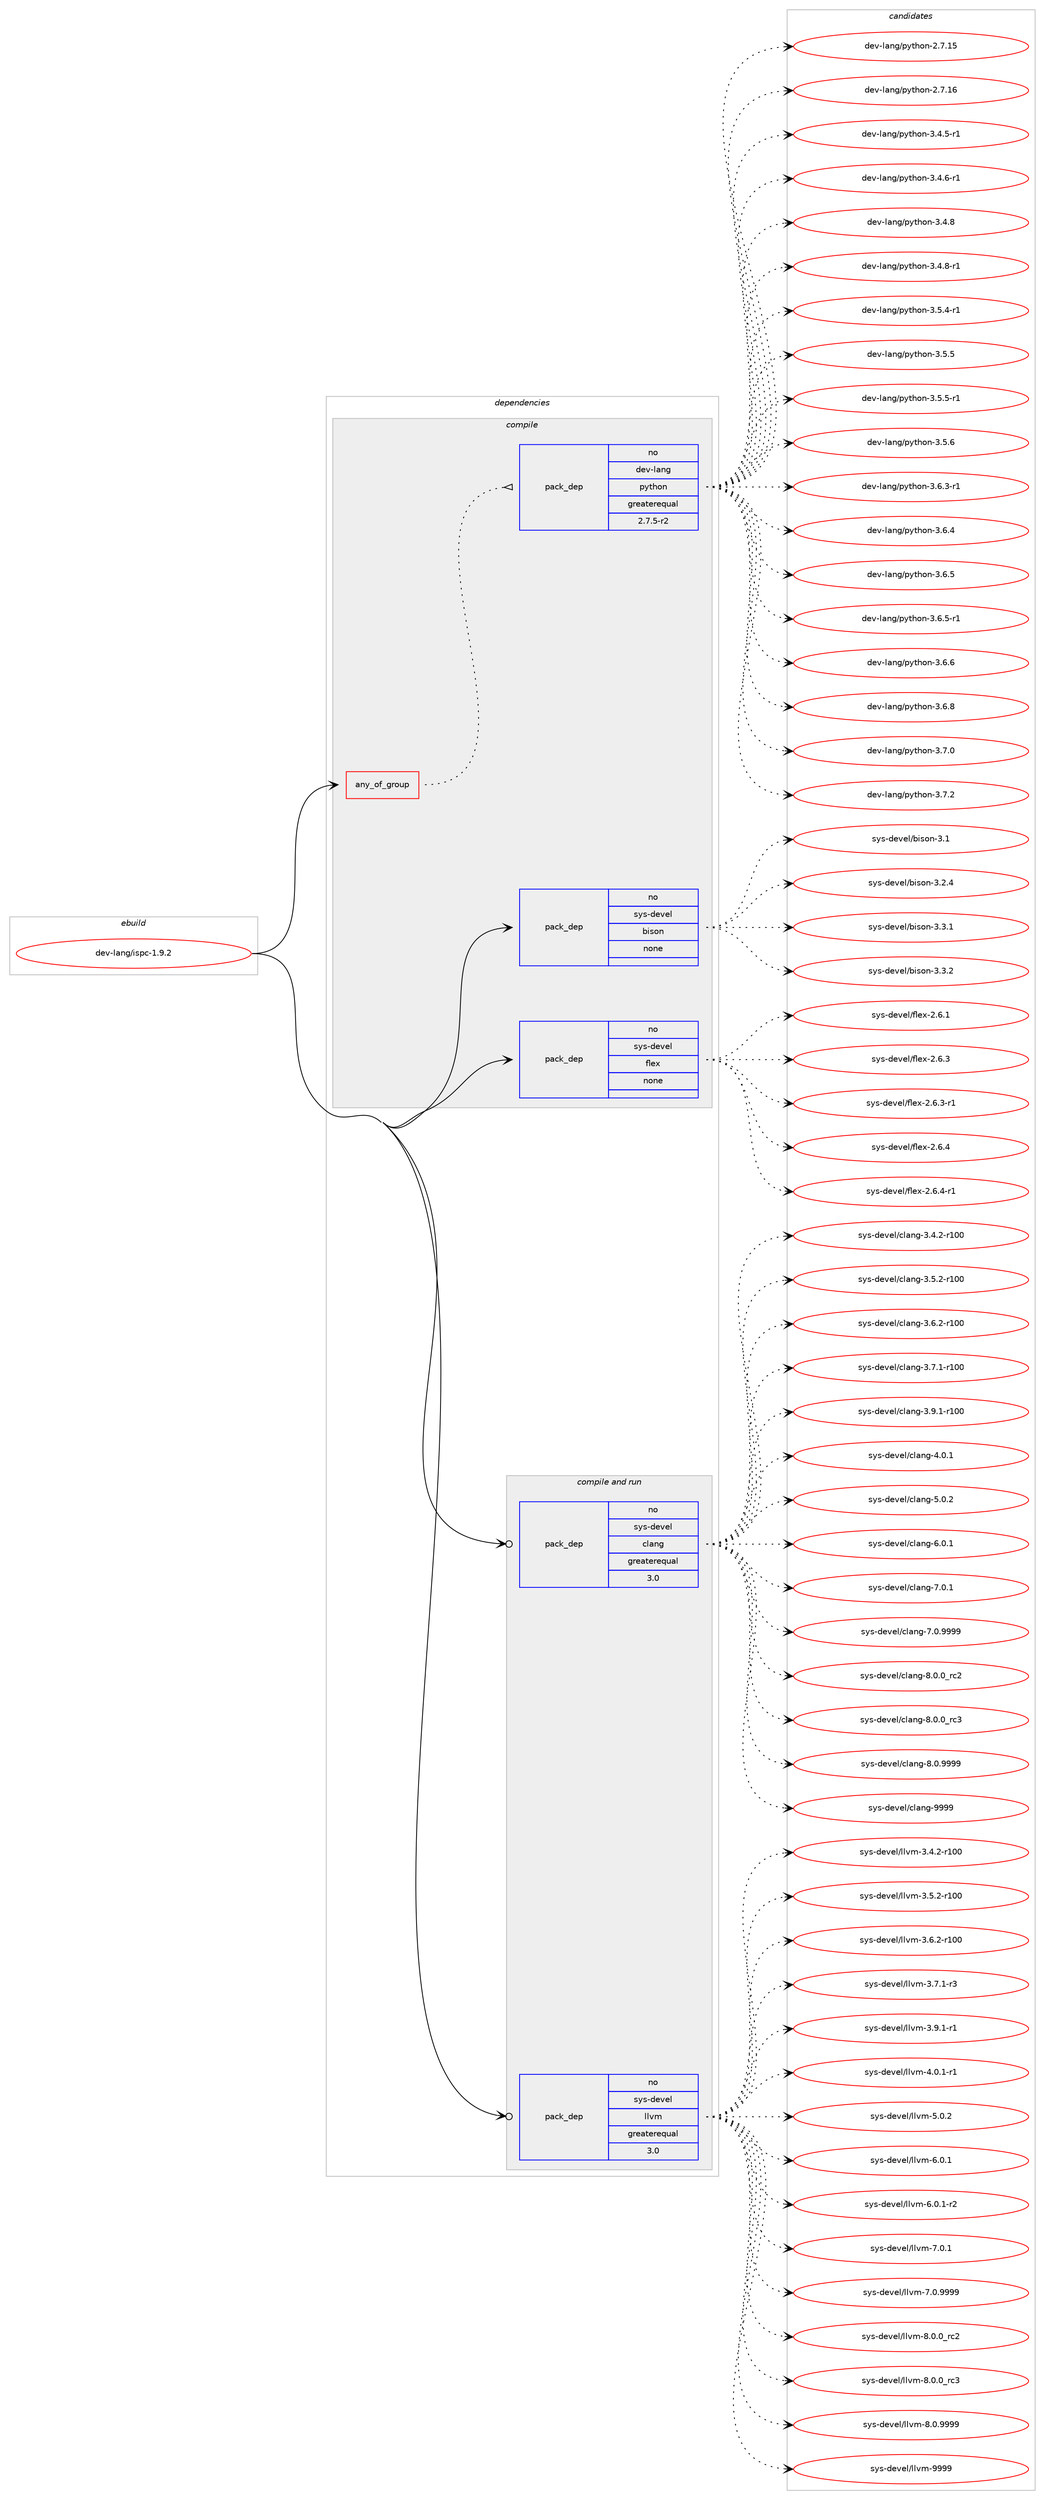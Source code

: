 digraph prolog {

# *************
# Graph options
# *************

newrank=true;
concentrate=true;
compound=true;
graph [rankdir=LR,fontname=Helvetica,fontsize=10,ranksep=1.5];#, ranksep=2.5, nodesep=0.2];
edge  [arrowhead=vee];
node  [fontname=Helvetica,fontsize=10];

# **********
# The ebuild
# **********

subgraph cluster_leftcol {
color=gray;
rank=same;
label=<<i>ebuild</i>>;
id [label="dev-lang/ispc-1.9.2", color=red, width=4, href="../dev-lang/ispc-1.9.2.svg"];
}

# ****************
# The dependencies
# ****************

subgraph cluster_midcol {
color=gray;
label=<<i>dependencies</i>>;
subgraph cluster_compile {
fillcolor="#eeeeee";
style=filled;
label=<<i>compile</i>>;
subgraph any21930 {
dependency1359167 [label=<<TABLE BORDER="0" CELLBORDER="1" CELLSPACING="0" CELLPADDING="4"><TR><TD CELLPADDING="10">any_of_group</TD></TR></TABLE>>, shape=none, color=red];subgraph pack972948 {
dependency1359168 [label=<<TABLE BORDER="0" CELLBORDER="1" CELLSPACING="0" CELLPADDING="4" WIDTH="220"><TR><TD ROWSPAN="6" CELLPADDING="30">pack_dep</TD></TR><TR><TD WIDTH="110">no</TD></TR><TR><TD>dev-lang</TD></TR><TR><TD>python</TD></TR><TR><TD>greaterequal</TD></TR><TR><TD>2.7.5-r2</TD></TR></TABLE>>, shape=none, color=blue];
}
dependency1359167:e -> dependency1359168:w [weight=20,style="dotted",arrowhead="oinv"];
}
id:e -> dependency1359167:w [weight=20,style="solid",arrowhead="vee"];
subgraph pack972949 {
dependency1359169 [label=<<TABLE BORDER="0" CELLBORDER="1" CELLSPACING="0" CELLPADDING="4" WIDTH="220"><TR><TD ROWSPAN="6" CELLPADDING="30">pack_dep</TD></TR><TR><TD WIDTH="110">no</TD></TR><TR><TD>sys-devel</TD></TR><TR><TD>bison</TD></TR><TR><TD>none</TD></TR><TR><TD></TD></TR></TABLE>>, shape=none, color=blue];
}
id:e -> dependency1359169:w [weight=20,style="solid",arrowhead="vee"];
subgraph pack972950 {
dependency1359170 [label=<<TABLE BORDER="0" CELLBORDER="1" CELLSPACING="0" CELLPADDING="4" WIDTH="220"><TR><TD ROWSPAN="6" CELLPADDING="30">pack_dep</TD></TR><TR><TD WIDTH="110">no</TD></TR><TR><TD>sys-devel</TD></TR><TR><TD>flex</TD></TR><TR><TD>none</TD></TR><TR><TD></TD></TR></TABLE>>, shape=none, color=blue];
}
id:e -> dependency1359170:w [weight=20,style="solid",arrowhead="vee"];
}
subgraph cluster_compileandrun {
fillcolor="#eeeeee";
style=filled;
label=<<i>compile and run</i>>;
subgraph pack972951 {
dependency1359171 [label=<<TABLE BORDER="0" CELLBORDER="1" CELLSPACING="0" CELLPADDING="4" WIDTH="220"><TR><TD ROWSPAN="6" CELLPADDING="30">pack_dep</TD></TR><TR><TD WIDTH="110">no</TD></TR><TR><TD>sys-devel</TD></TR><TR><TD>clang</TD></TR><TR><TD>greaterequal</TD></TR><TR><TD>3.0</TD></TR></TABLE>>, shape=none, color=blue];
}
id:e -> dependency1359171:w [weight=20,style="solid",arrowhead="odotvee"];
subgraph pack972952 {
dependency1359172 [label=<<TABLE BORDER="0" CELLBORDER="1" CELLSPACING="0" CELLPADDING="4" WIDTH="220"><TR><TD ROWSPAN="6" CELLPADDING="30">pack_dep</TD></TR><TR><TD WIDTH="110">no</TD></TR><TR><TD>sys-devel</TD></TR><TR><TD>llvm</TD></TR><TR><TD>greaterequal</TD></TR><TR><TD>3.0</TD></TR></TABLE>>, shape=none, color=blue];
}
id:e -> dependency1359172:w [weight=20,style="solid",arrowhead="odotvee"];
}
subgraph cluster_run {
fillcolor="#eeeeee";
style=filled;
label=<<i>run</i>>;
}
}

# **************
# The candidates
# **************

subgraph cluster_choices {
rank=same;
color=gray;
label=<<i>candidates</i>>;

subgraph choice972948 {
color=black;
nodesep=1;
choice10010111845108971101034711212111610411111045504655464953 [label="dev-lang/python-2.7.15", color=red, width=4,href="../dev-lang/python-2.7.15.svg"];
choice10010111845108971101034711212111610411111045504655464954 [label="dev-lang/python-2.7.16", color=red, width=4,href="../dev-lang/python-2.7.16.svg"];
choice1001011184510897110103471121211161041111104551465246534511449 [label="dev-lang/python-3.4.5-r1", color=red, width=4,href="../dev-lang/python-3.4.5-r1.svg"];
choice1001011184510897110103471121211161041111104551465246544511449 [label="dev-lang/python-3.4.6-r1", color=red, width=4,href="../dev-lang/python-3.4.6-r1.svg"];
choice100101118451089711010347112121116104111110455146524656 [label="dev-lang/python-3.4.8", color=red, width=4,href="../dev-lang/python-3.4.8.svg"];
choice1001011184510897110103471121211161041111104551465246564511449 [label="dev-lang/python-3.4.8-r1", color=red, width=4,href="../dev-lang/python-3.4.8-r1.svg"];
choice1001011184510897110103471121211161041111104551465346524511449 [label="dev-lang/python-3.5.4-r1", color=red, width=4,href="../dev-lang/python-3.5.4-r1.svg"];
choice100101118451089711010347112121116104111110455146534653 [label="dev-lang/python-3.5.5", color=red, width=4,href="../dev-lang/python-3.5.5.svg"];
choice1001011184510897110103471121211161041111104551465346534511449 [label="dev-lang/python-3.5.5-r1", color=red, width=4,href="../dev-lang/python-3.5.5-r1.svg"];
choice100101118451089711010347112121116104111110455146534654 [label="dev-lang/python-3.5.6", color=red, width=4,href="../dev-lang/python-3.5.6.svg"];
choice1001011184510897110103471121211161041111104551465446514511449 [label="dev-lang/python-3.6.3-r1", color=red, width=4,href="../dev-lang/python-3.6.3-r1.svg"];
choice100101118451089711010347112121116104111110455146544652 [label="dev-lang/python-3.6.4", color=red, width=4,href="../dev-lang/python-3.6.4.svg"];
choice100101118451089711010347112121116104111110455146544653 [label="dev-lang/python-3.6.5", color=red, width=4,href="../dev-lang/python-3.6.5.svg"];
choice1001011184510897110103471121211161041111104551465446534511449 [label="dev-lang/python-3.6.5-r1", color=red, width=4,href="../dev-lang/python-3.6.5-r1.svg"];
choice100101118451089711010347112121116104111110455146544654 [label="dev-lang/python-3.6.6", color=red, width=4,href="../dev-lang/python-3.6.6.svg"];
choice100101118451089711010347112121116104111110455146544656 [label="dev-lang/python-3.6.8", color=red, width=4,href="../dev-lang/python-3.6.8.svg"];
choice100101118451089711010347112121116104111110455146554648 [label="dev-lang/python-3.7.0", color=red, width=4,href="../dev-lang/python-3.7.0.svg"];
choice100101118451089711010347112121116104111110455146554650 [label="dev-lang/python-3.7.2", color=red, width=4,href="../dev-lang/python-3.7.2.svg"];
dependency1359168:e -> choice10010111845108971101034711212111610411111045504655464953:w [style=dotted,weight="100"];
dependency1359168:e -> choice10010111845108971101034711212111610411111045504655464954:w [style=dotted,weight="100"];
dependency1359168:e -> choice1001011184510897110103471121211161041111104551465246534511449:w [style=dotted,weight="100"];
dependency1359168:e -> choice1001011184510897110103471121211161041111104551465246544511449:w [style=dotted,weight="100"];
dependency1359168:e -> choice100101118451089711010347112121116104111110455146524656:w [style=dotted,weight="100"];
dependency1359168:e -> choice1001011184510897110103471121211161041111104551465246564511449:w [style=dotted,weight="100"];
dependency1359168:e -> choice1001011184510897110103471121211161041111104551465346524511449:w [style=dotted,weight="100"];
dependency1359168:e -> choice100101118451089711010347112121116104111110455146534653:w [style=dotted,weight="100"];
dependency1359168:e -> choice1001011184510897110103471121211161041111104551465346534511449:w [style=dotted,weight="100"];
dependency1359168:e -> choice100101118451089711010347112121116104111110455146534654:w [style=dotted,weight="100"];
dependency1359168:e -> choice1001011184510897110103471121211161041111104551465446514511449:w [style=dotted,weight="100"];
dependency1359168:e -> choice100101118451089711010347112121116104111110455146544652:w [style=dotted,weight="100"];
dependency1359168:e -> choice100101118451089711010347112121116104111110455146544653:w [style=dotted,weight="100"];
dependency1359168:e -> choice1001011184510897110103471121211161041111104551465446534511449:w [style=dotted,weight="100"];
dependency1359168:e -> choice100101118451089711010347112121116104111110455146544654:w [style=dotted,weight="100"];
dependency1359168:e -> choice100101118451089711010347112121116104111110455146544656:w [style=dotted,weight="100"];
dependency1359168:e -> choice100101118451089711010347112121116104111110455146554648:w [style=dotted,weight="100"];
dependency1359168:e -> choice100101118451089711010347112121116104111110455146554650:w [style=dotted,weight="100"];
}
subgraph choice972949 {
color=black;
nodesep=1;
choice11512111545100101118101108479810511511111045514649 [label="sys-devel/bison-3.1", color=red, width=4,href="../sys-devel/bison-3.1.svg"];
choice115121115451001011181011084798105115111110455146504652 [label="sys-devel/bison-3.2.4", color=red, width=4,href="../sys-devel/bison-3.2.4.svg"];
choice115121115451001011181011084798105115111110455146514649 [label="sys-devel/bison-3.3.1", color=red, width=4,href="../sys-devel/bison-3.3.1.svg"];
choice115121115451001011181011084798105115111110455146514650 [label="sys-devel/bison-3.3.2", color=red, width=4,href="../sys-devel/bison-3.3.2.svg"];
dependency1359169:e -> choice11512111545100101118101108479810511511111045514649:w [style=dotted,weight="100"];
dependency1359169:e -> choice115121115451001011181011084798105115111110455146504652:w [style=dotted,weight="100"];
dependency1359169:e -> choice115121115451001011181011084798105115111110455146514649:w [style=dotted,weight="100"];
dependency1359169:e -> choice115121115451001011181011084798105115111110455146514650:w [style=dotted,weight="100"];
}
subgraph choice972950 {
color=black;
nodesep=1;
choice1151211154510010111810110847102108101120455046544649 [label="sys-devel/flex-2.6.1", color=red, width=4,href="../sys-devel/flex-2.6.1.svg"];
choice1151211154510010111810110847102108101120455046544651 [label="sys-devel/flex-2.6.3", color=red, width=4,href="../sys-devel/flex-2.6.3.svg"];
choice11512111545100101118101108471021081011204550465446514511449 [label="sys-devel/flex-2.6.3-r1", color=red, width=4,href="../sys-devel/flex-2.6.3-r1.svg"];
choice1151211154510010111810110847102108101120455046544652 [label="sys-devel/flex-2.6.4", color=red, width=4,href="../sys-devel/flex-2.6.4.svg"];
choice11512111545100101118101108471021081011204550465446524511449 [label="sys-devel/flex-2.6.4-r1", color=red, width=4,href="../sys-devel/flex-2.6.4-r1.svg"];
dependency1359170:e -> choice1151211154510010111810110847102108101120455046544649:w [style=dotted,weight="100"];
dependency1359170:e -> choice1151211154510010111810110847102108101120455046544651:w [style=dotted,weight="100"];
dependency1359170:e -> choice11512111545100101118101108471021081011204550465446514511449:w [style=dotted,weight="100"];
dependency1359170:e -> choice1151211154510010111810110847102108101120455046544652:w [style=dotted,weight="100"];
dependency1359170:e -> choice11512111545100101118101108471021081011204550465446524511449:w [style=dotted,weight="100"];
}
subgraph choice972951 {
color=black;
nodesep=1;
choice1151211154510010111810110847991089711010345514652465045114494848 [label="sys-devel/clang-3.4.2-r100", color=red, width=4,href="../sys-devel/clang-3.4.2-r100.svg"];
choice1151211154510010111810110847991089711010345514653465045114494848 [label="sys-devel/clang-3.5.2-r100", color=red, width=4,href="../sys-devel/clang-3.5.2-r100.svg"];
choice1151211154510010111810110847991089711010345514654465045114494848 [label="sys-devel/clang-3.6.2-r100", color=red, width=4,href="../sys-devel/clang-3.6.2-r100.svg"];
choice1151211154510010111810110847991089711010345514655464945114494848 [label="sys-devel/clang-3.7.1-r100", color=red, width=4,href="../sys-devel/clang-3.7.1-r100.svg"];
choice1151211154510010111810110847991089711010345514657464945114494848 [label="sys-devel/clang-3.9.1-r100", color=red, width=4,href="../sys-devel/clang-3.9.1-r100.svg"];
choice11512111545100101118101108479910897110103455246484649 [label="sys-devel/clang-4.0.1", color=red, width=4,href="../sys-devel/clang-4.0.1.svg"];
choice11512111545100101118101108479910897110103455346484650 [label="sys-devel/clang-5.0.2", color=red, width=4,href="../sys-devel/clang-5.0.2.svg"];
choice11512111545100101118101108479910897110103455446484649 [label="sys-devel/clang-6.0.1", color=red, width=4,href="../sys-devel/clang-6.0.1.svg"];
choice11512111545100101118101108479910897110103455546484649 [label="sys-devel/clang-7.0.1", color=red, width=4,href="../sys-devel/clang-7.0.1.svg"];
choice11512111545100101118101108479910897110103455546484657575757 [label="sys-devel/clang-7.0.9999", color=red, width=4,href="../sys-devel/clang-7.0.9999.svg"];
choice11512111545100101118101108479910897110103455646484648951149950 [label="sys-devel/clang-8.0.0_rc2", color=red, width=4,href="../sys-devel/clang-8.0.0_rc2.svg"];
choice11512111545100101118101108479910897110103455646484648951149951 [label="sys-devel/clang-8.0.0_rc3", color=red, width=4,href="../sys-devel/clang-8.0.0_rc3.svg"];
choice11512111545100101118101108479910897110103455646484657575757 [label="sys-devel/clang-8.0.9999", color=red, width=4,href="../sys-devel/clang-8.0.9999.svg"];
choice115121115451001011181011084799108971101034557575757 [label="sys-devel/clang-9999", color=red, width=4,href="../sys-devel/clang-9999.svg"];
dependency1359171:e -> choice1151211154510010111810110847991089711010345514652465045114494848:w [style=dotted,weight="100"];
dependency1359171:e -> choice1151211154510010111810110847991089711010345514653465045114494848:w [style=dotted,weight="100"];
dependency1359171:e -> choice1151211154510010111810110847991089711010345514654465045114494848:w [style=dotted,weight="100"];
dependency1359171:e -> choice1151211154510010111810110847991089711010345514655464945114494848:w [style=dotted,weight="100"];
dependency1359171:e -> choice1151211154510010111810110847991089711010345514657464945114494848:w [style=dotted,weight="100"];
dependency1359171:e -> choice11512111545100101118101108479910897110103455246484649:w [style=dotted,weight="100"];
dependency1359171:e -> choice11512111545100101118101108479910897110103455346484650:w [style=dotted,weight="100"];
dependency1359171:e -> choice11512111545100101118101108479910897110103455446484649:w [style=dotted,weight="100"];
dependency1359171:e -> choice11512111545100101118101108479910897110103455546484649:w [style=dotted,weight="100"];
dependency1359171:e -> choice11512111545100101118101108479910897110103455546484657575757:w [style=dotted,weight="100"];
dependency1359171:e -> choice11512111545100101118101108479910897110103455646484648951149950:w [style=dotted,weight="100"];
dependency1359171:e -> choice11512111545100101118101108479910897110103455646484648951149951:w [style=dotted,weight="100"];
dependency1359171:e -> choice11512111545100101118101108479910897110103455646484657575757:w [style=dotted,weight="100"];
dependency1359171:e -> choice115121115451001011181011084799108971101034557575757:w [style=dotted,weight="100"];
}
subgraph choice972952 {
color=black;
nodesep=1;
choice115121115451001011181011084710810811810945514652465045114494848 [label="sys-devel/llvm-3.4.2-r100", color=red, width=4,href="../sys-devel/llvm-3.4.2-r100.svg"];
choice115121115451001011181011084710810811810945514653465045114494848 [label="sys-devel/llvm-3.5.2-r100", color=red, width=4,href="../sys-devel/llvm-3.5.2-r100.svg"];
choice115121115451001011181011084710810811810945514654465045114494848 [label="sys-devel/llvm-3.6.2-r100", color=red, width=4,href="../sys-devel/llvm-3.6.2-r100.svg"];
choice11512111545100101118101108471081081181094551465546494511451 [label="sys-devel/llvm-3.7.1-r3", color=red, width=4,href="../sys-devel/llvm-3.7.1-r3.svg"];
choice11512111545100101118101108471081081181094551465746494511449 [label="sys-devel/llvm-3.9.1-r1", color=red, width=4,href="../sys-devel/llvm-3.9.1-r1.svg"];
choice11512111545100101118101108471081081181094552464846494511449 [label="sys-devel/llvm-4.0.1-r1", color=red, width=4,href="../sys-devel/llvm-4.0.1-r1.svg"];
choice1151211154510010111810110847108108118109455346484650 [label="sys-devel/llvm-5.0.2", color=red, width=4,href="../sys-devel/llvm-5.0.2.svg"];
choice1151211154510010111810110847108108118109455446484649 [label="sys-devel/llvm-6.0.1", color=red, width=4,href="../sys-devel/llvm-6.0.1.svg"];
choice11512111545100101118101108471081081181094554464846494511450 [label="sys-devel/llvm-6.0.1-r2", color=red, width=4,href="../sys-devel/llvm-6.0.1-r2.svg"];
choice1151211154510010111810110847108108118109455546484649 [label="sys-devel/llvm-7.0.1", color=red, width=4,href="../sys-devel/llvm-7.0.1.svg"];
choice1151211154510010111810110847108108118109455546484657575757 [label="sys-devel/llvm-7.0.9999", color=red, width=4,href="../sys-devel/llvm-7.0.9999.svg"];
choice1151211154510010111810110847108108118109455646484648951149950 [label="sys-devel/llvm-8.0.0_rc2", color=red, width=4,href="../sys-devel/llvm-8.0.0_rc2.svg"];
choice1151211154510010111810110847108108118109455646484648951149951 [label="sys-devel/llvm-8.0.0_rc3", color=red, width=4,href="../sys-devel/llvm-8.0.0_rc3.svg"];
choice1151211154510010111810110847108108118109455646484657575757 [label="sys-devel/llvm-8.0.9999", color=red, width=4,href="../sys-devel/llvm-8.0.9999.svg"];
choice11512111545100101118101108471081081181094557575757 [label="sys-devel/llvm-9999", color=red, width=4,href="../sys-devel/llvm-9999.svg"];
dependency1359172:e -> choice115121115451001011181011084710810811810945514652465045114494848:w [style=dotted,weight="100"];
dependency1359172:e -> choice115121115451001011181011084710810811810945514653465045114494848:w [style=dotted,weight="100"];
dependency1359172:e -> choice115121115451001011181011084710810811810945514654465045114494848:w [style=dotted,weight="100"];
dependency1359172:e -> choice11512111545100101118101108471081081181094551465546494511451:w [style=dotted,weight="100"];
dependency1359172:e -> choice11512111545100101118101108471081081181094551465746494511449:w [style=dotted,weight="100"];
dependency1359172:e -> choice11512111545100101118101108471081081181094552464846494511449:w [style=dotted,weight="100"];
dependency1359172:e -> choice1151211154510010111810110847108108118109455346484650:w [style=dotted,weight="100"];
dependency1359172:e -> choice1151211154510010111810110847108108118109455446484649:w [style=dotted,weight="100"];
dependency1359172:e -> choice11512111545100101118101108471081081181094554464846494511450:w [style=dotted,weight="100"];
dependency1359172:e -> choice1151211154510010111810110847108108118109455546484649:w [style=dotted,weight="100"];
dependency1359172:e -> choice1151211154510010111810110847108108118109455546484657575757:w [style=dotted,weight="100"];
dependency1359172:e -> choice1151211154510010111810110847108108118109455646484648951149950:w [style=dotted,weight="100"];
dependency1359172:e -> choice1151211154510010111810110847108108118109455646484648951149951:w [style=dotted,weight="100"];
dependency1359172:e -> choice1151211154510010111810110847108108118109455646484657575757:w [style=dotted,weight="100"];
dependency1359172:e -> choice11512111545100101118101108471081081181094557575757:w [style=dotted,weight="100"];
}
}

}
